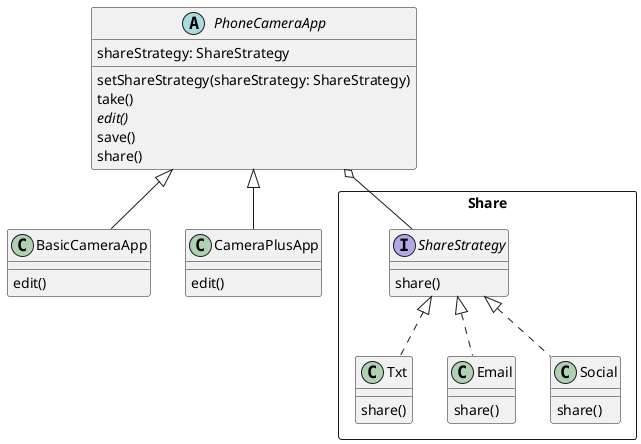 @startuml solution

package Share <<Rectangle>> {
  interface ShareStrategy {
    share()
  }

  class Txt {
    share()
  }

  class Email {
    share()
  }

  class Social {
    share()
  }

  ShareStrategy <|.. Txt
  ShareStrategy <|.. Email
  ShareStrategy <|.. Social
}

abstract class PhoneCameraApp {
  shareStrategy: ShareStrategy
  setShareStrategy(shareStrategy: ShareStrategy)
  take()
  {abstract}edit()
  save()
  share()
}

PhoneCameraApp o-- ShareStrategy

class BasicCameraApp {
  edit()
}

class CameraPlusApp {
  edit()
}

PhoneCameraApp <|-- BasicCameraApp
PhoneCameraApp <|-- CameraPlusApp

@enduml
